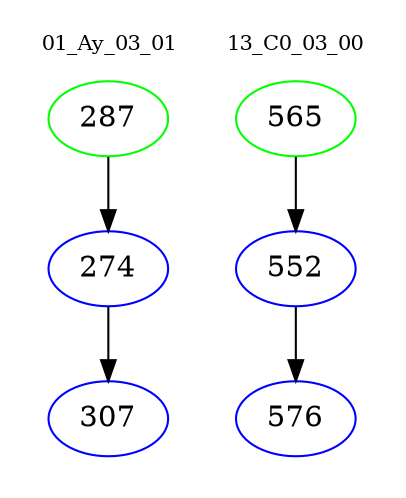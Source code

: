 digraph{
subgraph cluster_0 {
color = white
label = "01_Ay_03_01";
fontsize=10;
T0_287 [label="287", color="green"]
T0_287 -> T0_274 [color="black"]
T0_274 [label="274", color="blue"]
T0_274 -> T0_307 [color="black"]
T0_307 [label="307", color="blue"]
}
subgraph cluster_1 {
color = white
label = "13_C0_03_00";
fontsize=10;
T1_565 [label="565", color="green"]
T1_565 -> T1_552 [color="black"]
T1_552 [label="552", color="blue"]
T1_552 -> T1_576 [color="black"]
T1_576 [label="576", color="blue"]
}
}
